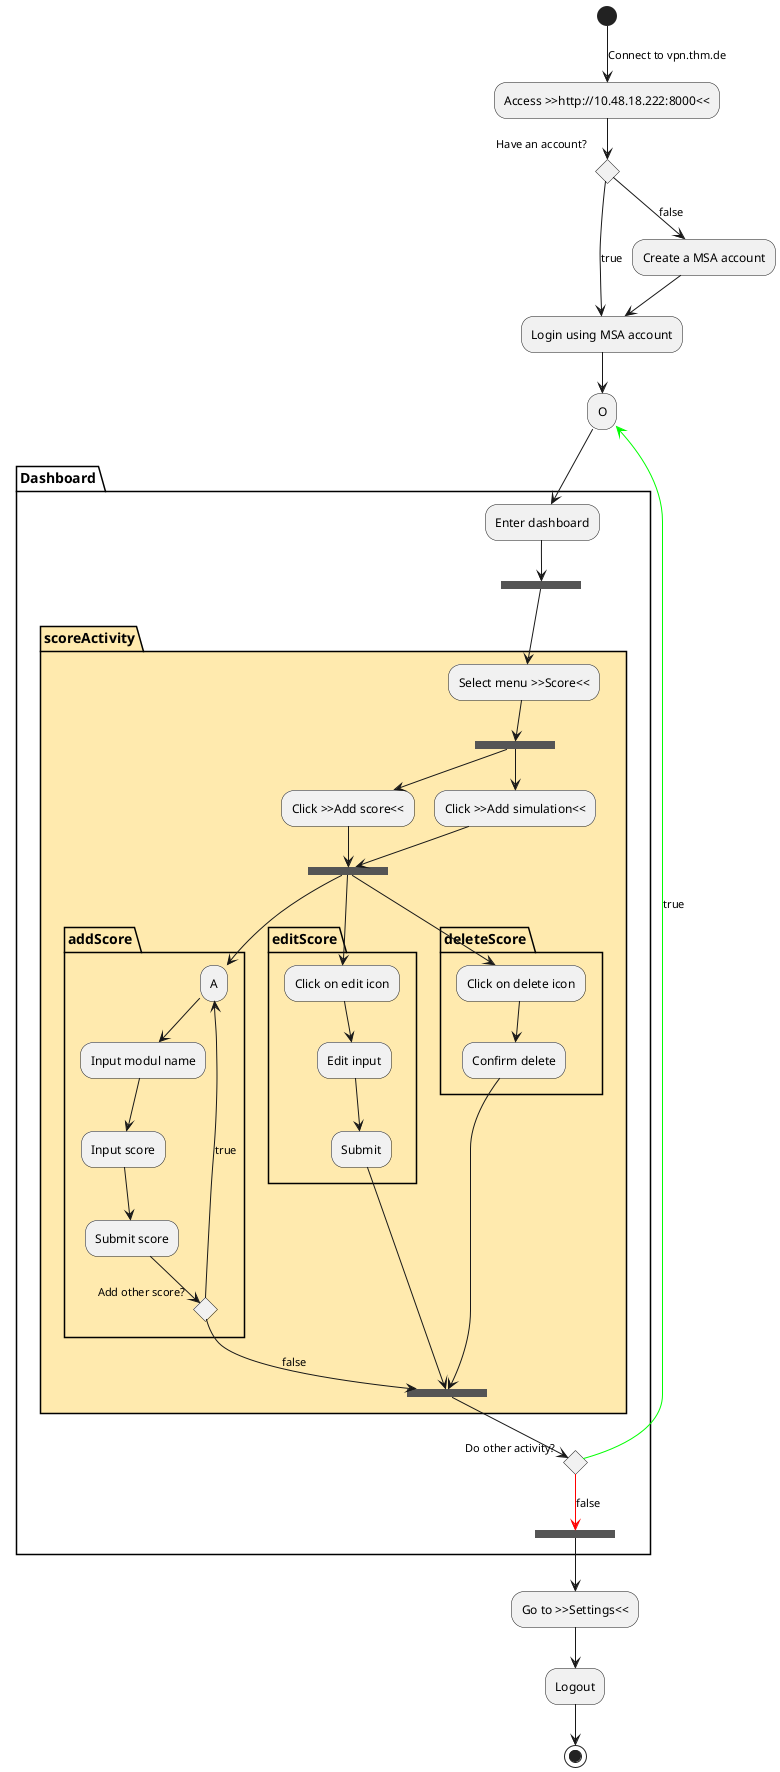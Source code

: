 @startuml
(*) -down-> [Connect to vpn.thm.de] "Access >>http://10.48.18.222:8000<<"

if "Have an account?" then
--> [true] Login using MSA account
else
--> [false] Create a MSA account
--> Login using MSA account

endif

-down-> "O" 

partition Dashboard {
    -down-> "Enter dashboard"
    
    -down-> === DashboardActivity ===

    partition scoreActivity #FFEAAE{
        === DashboardActivity === --> "Select menu >>Score<<"
        -down-> === score ===
        --> "Click >>Add score<<"

        --> === ScoreActivity ===
        === score === --> "Click >>Add simulation<<"
        --> === ScoreActivity ===

        partition addScore {
            -down-> "A"
            --> "Input modul name"
            --> "Input score"
            -down-> "Submit score"

            if "Add other score?" then  
            -down-> [true] "A"
            else
                
        }
        -->[false] === ScoreEnd ===
        endif
        

        partition editScore {
            === ScoreActivity === --> "Click on edit icon"
            --> "Edit input"
            --> "Submit"
            --> === ScoreEnd ===
        }

        partition deleteScore {
            === ScoreActivity === --> "Click on delete icon"
            --> "Confirm delete"
        }

    

    -down-> === ScoreEnd ===
    
    }

    if "Do other activity?" then
    -[#00ff00]up-> [true] "O"
    else
    -[#ff0000]-> [false]=== DashboardEnd ===
    endif

}
--> "Go to >>Settings<<"
--> "Logout"
--> (*)
@enduml
